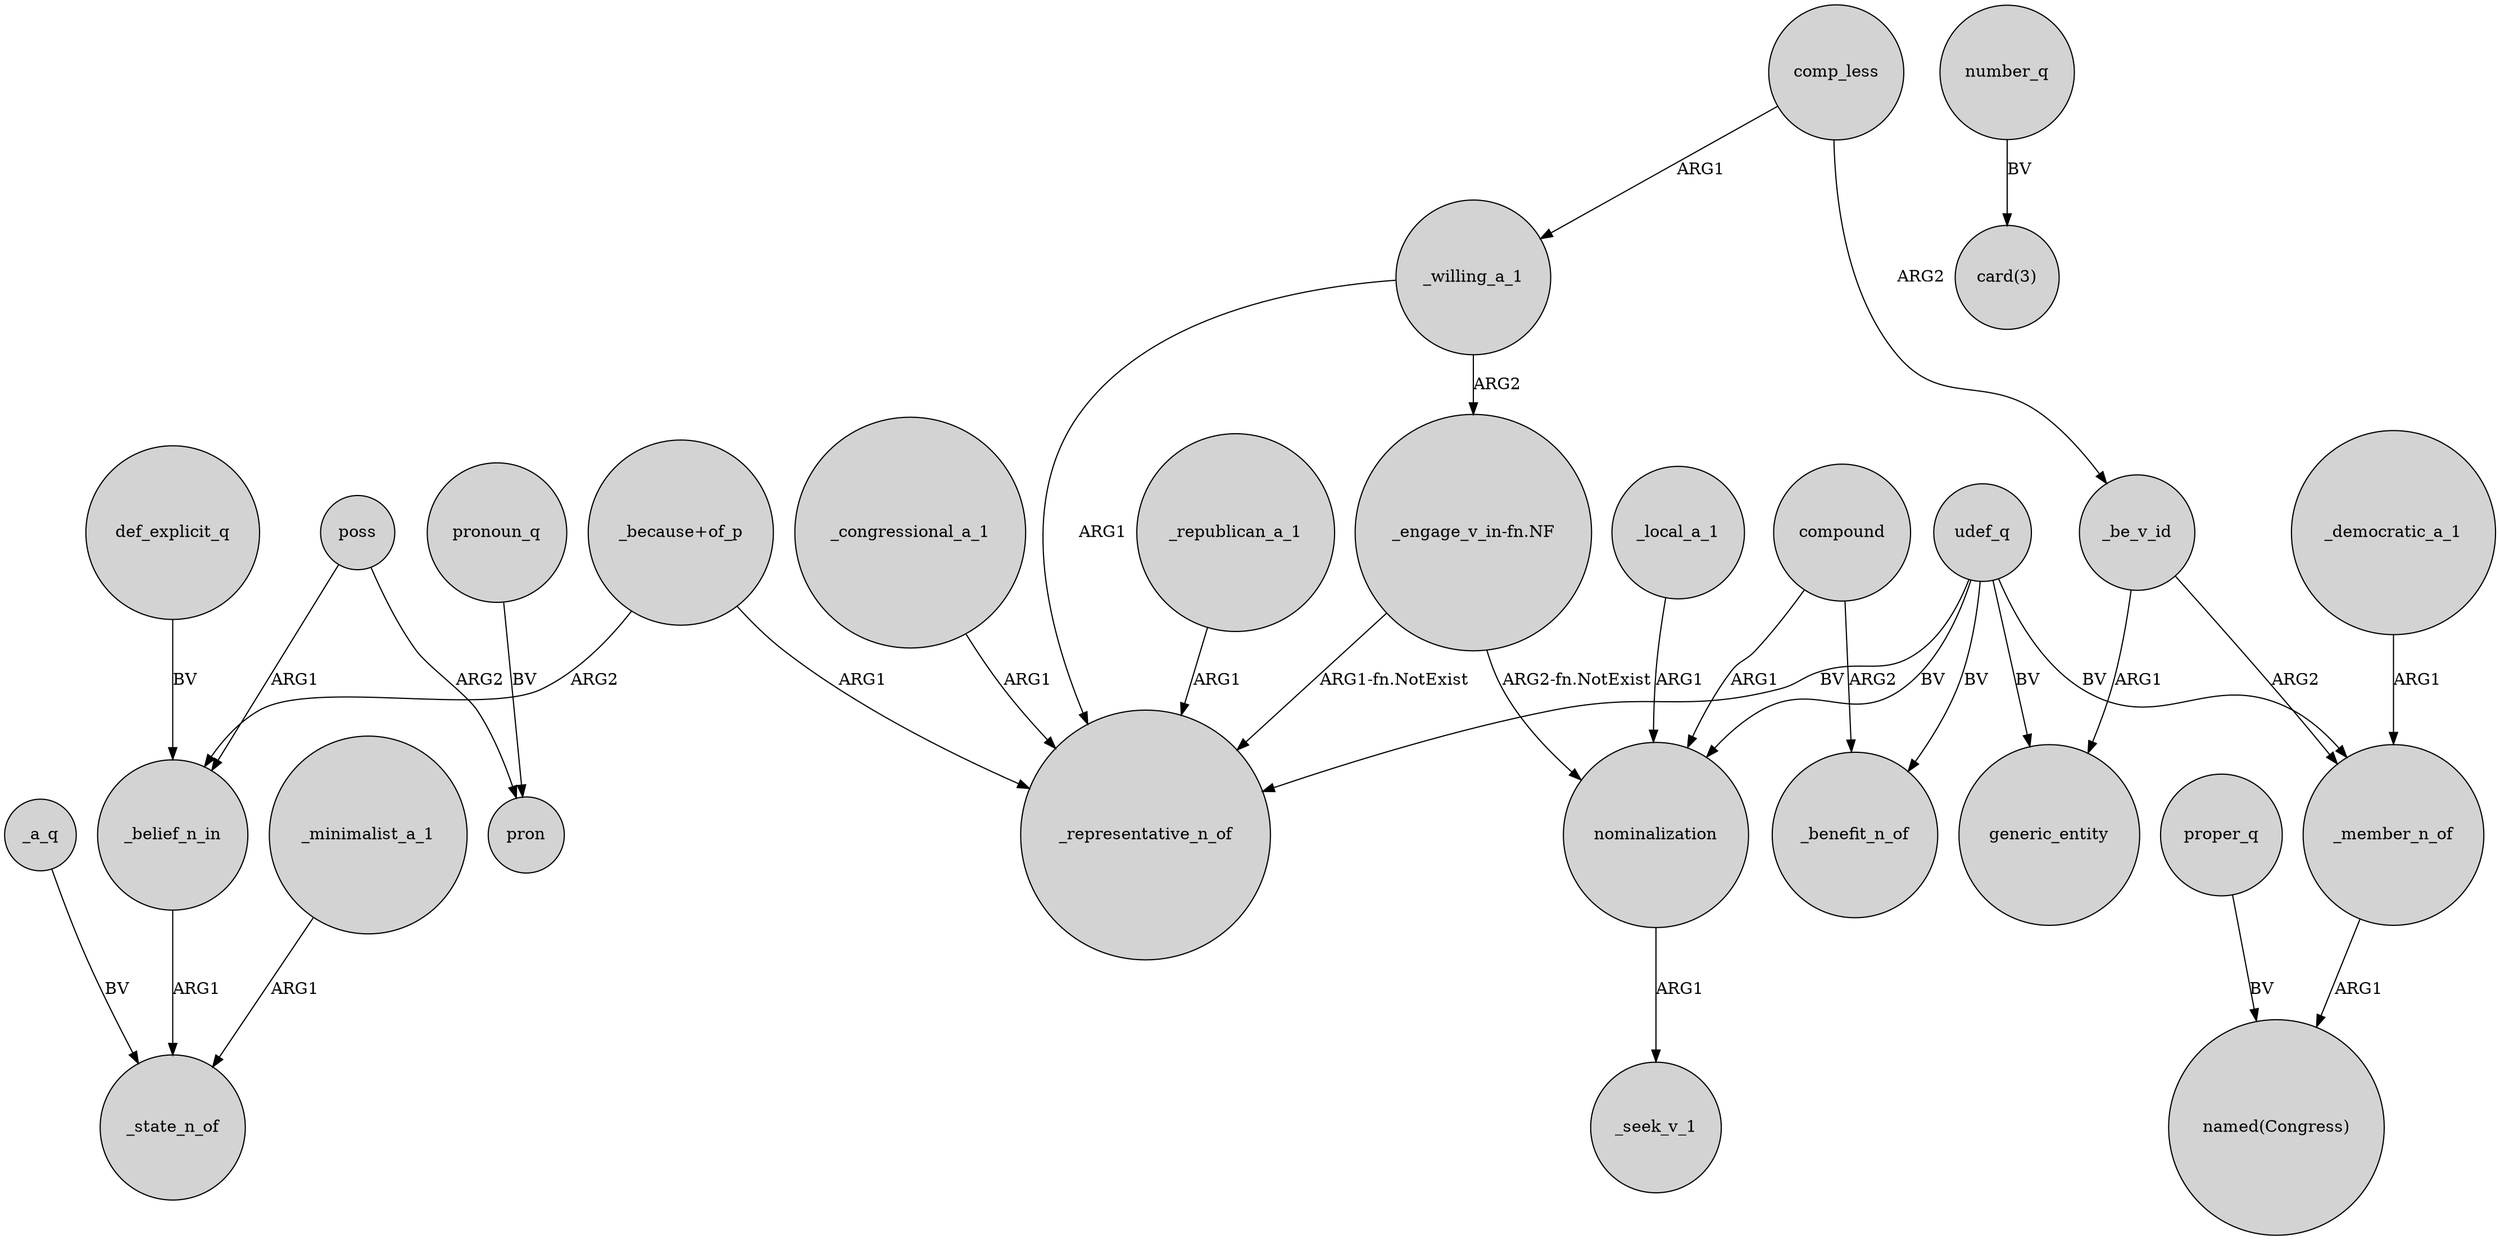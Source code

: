 digraph {
	node [shape=circle style=filled]
	_a_q -> _state_n_of [label=BV]
	_willing_a_1 -> "_engage_v_in-fn.NF" [label=ARG2]
	udef_q -> generic_entity [label=BV]
	_willing_a_1 -> _representative_n_of [label=ARG1]
	poss -> pron [label=ARG2]
	"_engage_v_in-fn.NF" -> nominalization [label="ARG2-fn.NotExist"]
	"_because+of_p" -> _belief_n_in [label=ARG2]
	_local_a_1 -> nominalization [label=ARG1]
	def_explicit_q -> _belief_n_in [label=BV]
	_republican_a_1 -> _representative_n_of [label=ARG1]
	_congressional_a_1 -> _representative_n_of [label=ARG1]
	_democratic_a_1 -> _member_n_of [label=ARG1]
	_be_v_id -> generic_entity [label=ARG1]
	udef_q -> _representative_n_of [label=BV]
	proper_q -> "named(Congress)" [label=BV]
	_be_v_id -> _member_n_of [label=ARG2]
	pronoun_q -> pron [label=BV]
	nominalization -> _seek_v_1 [label=ARG1]
	"_engage_v_in-fn.NF" -> _representative_n_of [label="ARG1-fn.NotExist"]
	udef_q -> _member_n_of [label=BV]
	compound -> _benefit_n_of [label=ARG2]
	comp_less -> _be_v_id [label=ARG2]
	udef_q -> nominalization [label=BV]
	poss -> _belief_n_in [label=ARG1]
	_minimalist_a_1 -> _state_n_of [label=ARG1]
	comp_less -> _willing_a_1 [label=ARG1]
	"_because+of_p" -> _representative_n_of [label=ARG1]
	_belief_n_in -> _state_n_of [label=ARG1]
	number_q -> "card(3)" [label=BV]
	_member_n_of -> "named(Congress)" [label=ARG1]
	compound -> nominalization [label=ARG1]
	udef_q -> _benefit_n_of [label=BV]
}
